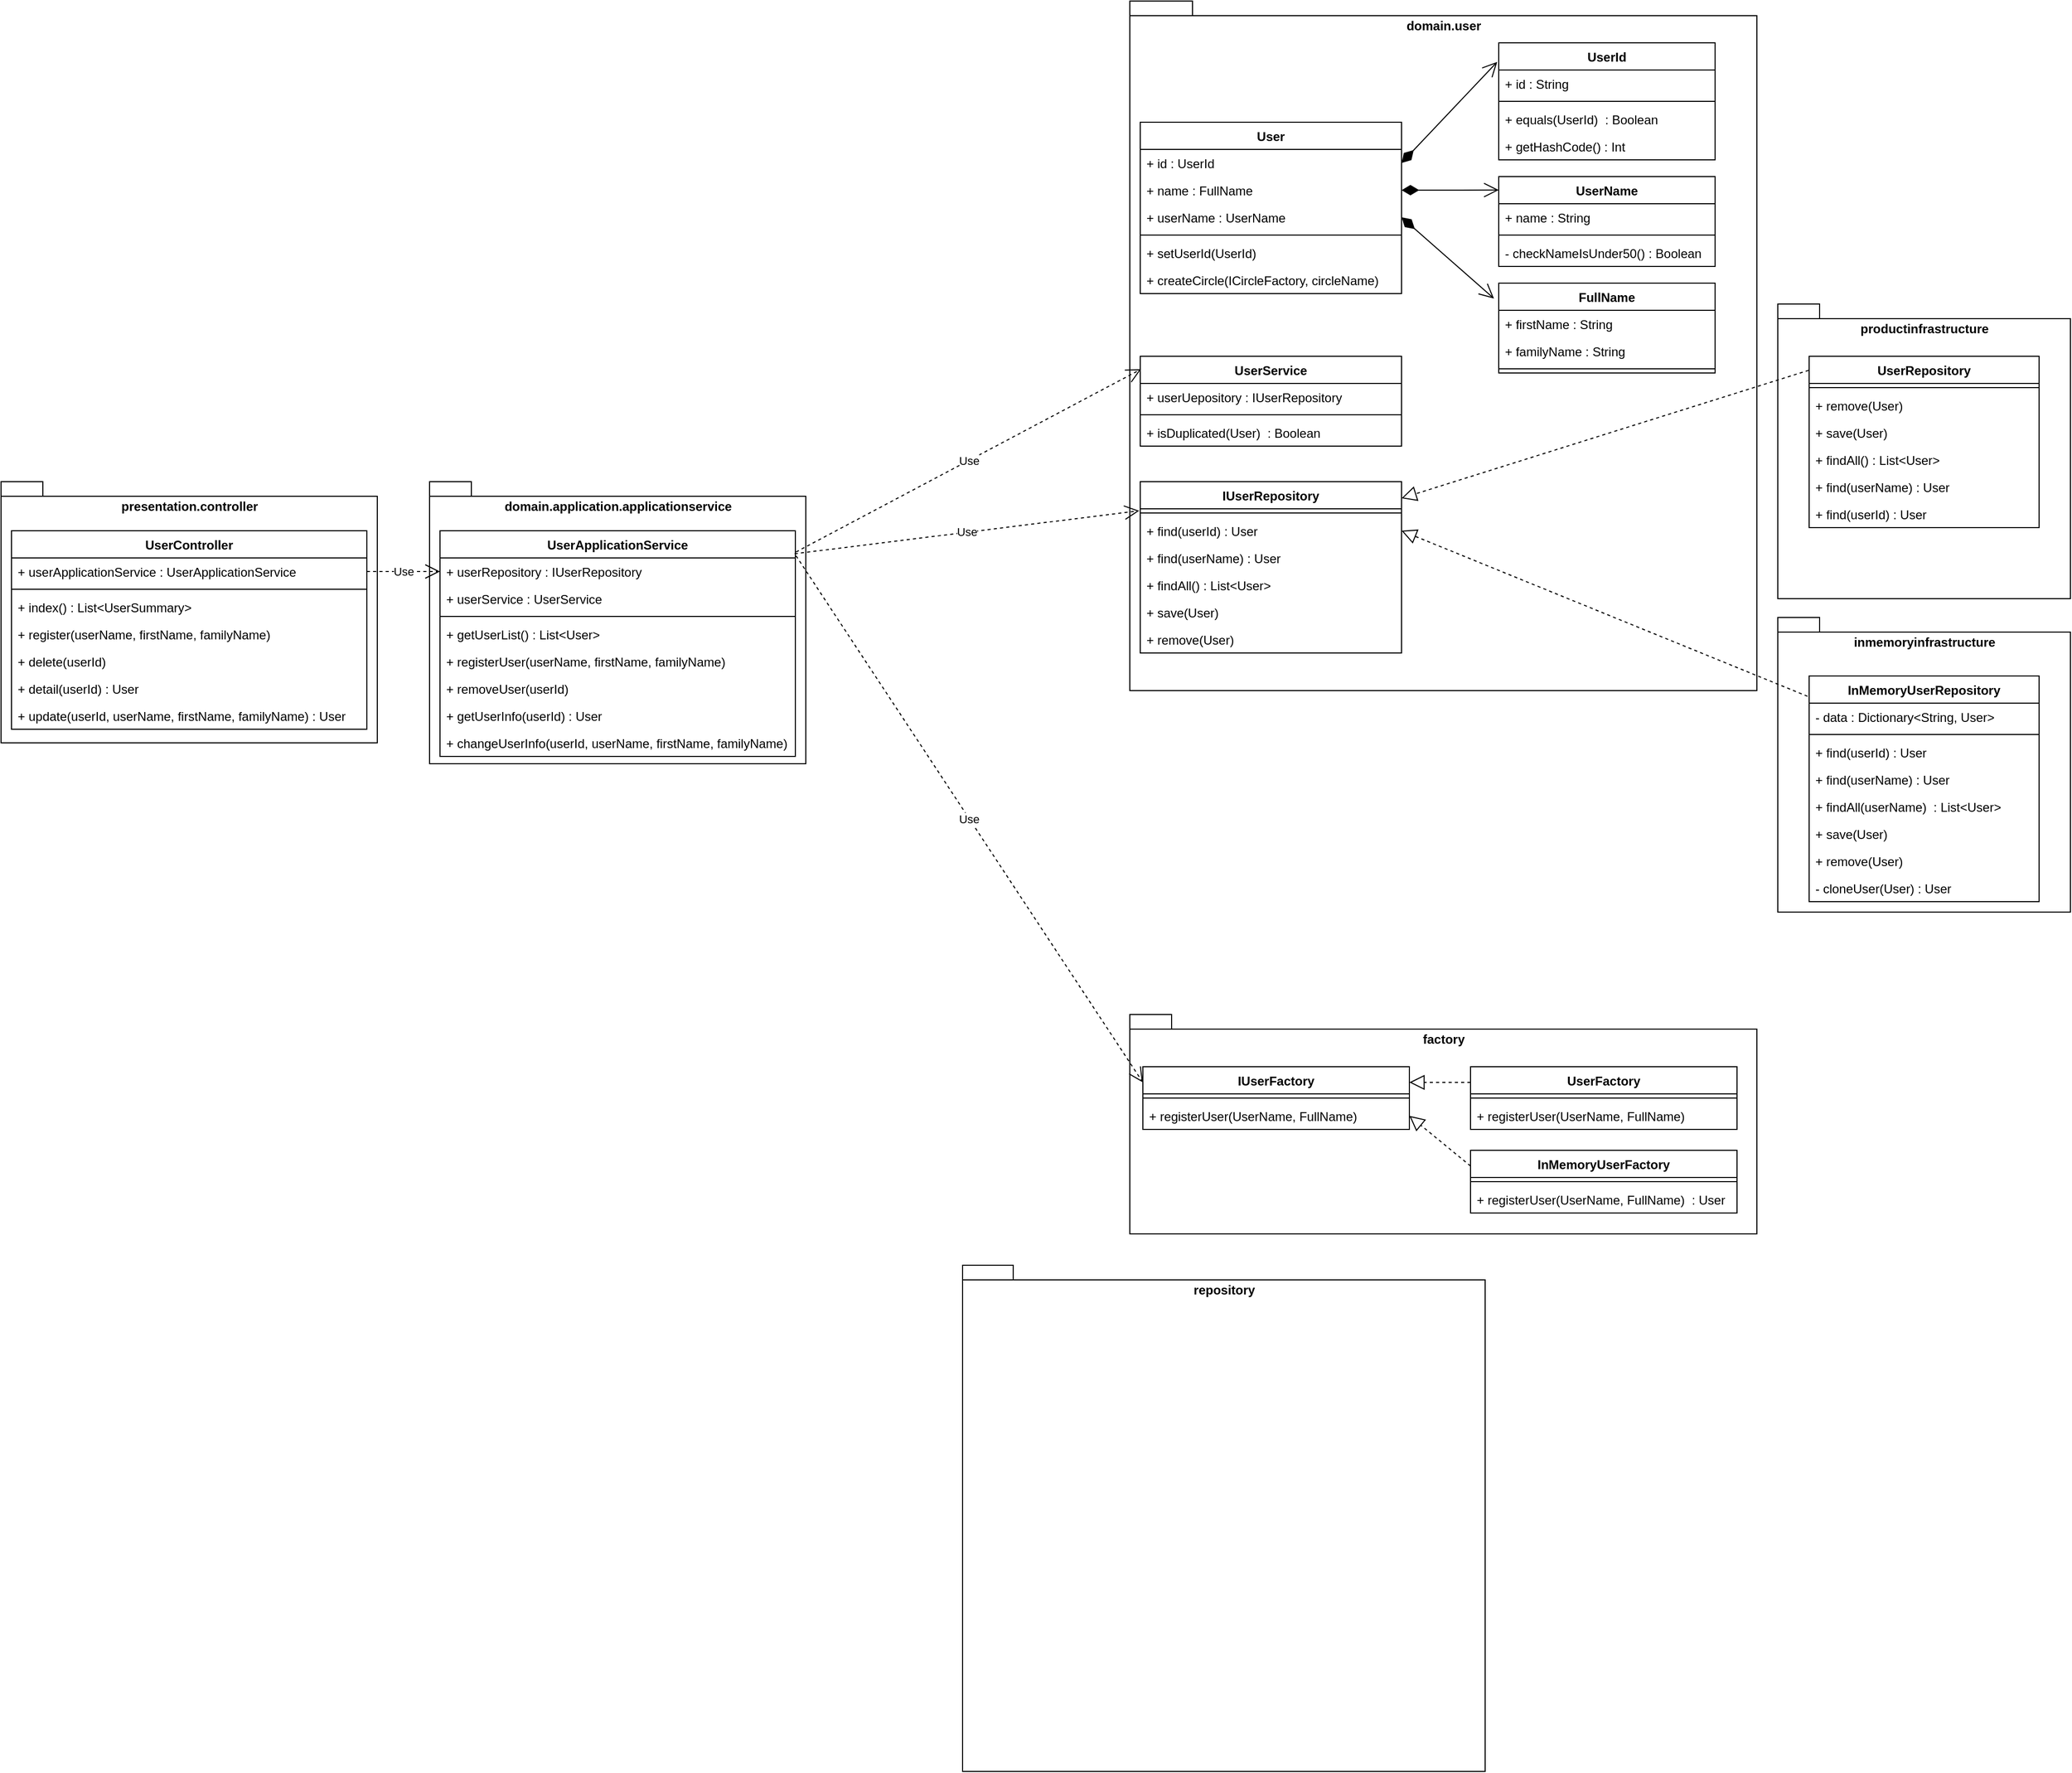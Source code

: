<mxfile version="14.1.8" type="github">
  <diagram id="C5RBs43oDa-KdzZeNtuy" name="Page-1">
    <mxGraphModel dx="2767" dy="760" grid="1" gridSize="10" guides="1" tooltips="1" connect="1" arrows="1" fold="1" page="1" pageScale="1" pageWidth="827" pageHeight="1169" math="0" shadow="0">
      <root>
        <mxCell id="WIyWlLk6GJQsqaUBKTNV-0" />
        <mxCell id="WIyWlLk6GJQsqaUBKTNV-1" parent="WIyWlLk6GJQsqaUBKTNV-0" />
        <mxCell id="LSt1L3LTANjzH6nGVOF3-133" value="productinfrastructure" style="shape=folder;fontStyle=1;spacingTop=10;tabWidth=40;tabHeight=14;tabPosition=left;html=1;horizontal=1;verticalAlign=top;" vertex="1" parent="WIyWlLk6GJQsqaUBKTNV-1">
          <mxGeometry x="580" y="520" width="280" height="282" as="geometry" />
        </mxCell>
        <mxCell id="LSt1L3LTANjzH6nGVOF3-130" value="inmemoryinfrastructure" style="shape=folder;fontStyle=1;spacingTop=10;tabWidth=40;tabHeight=14;tabPosition=left;html=1;horizontal=1;verticalAlign=top;" vertex="1" parent="WIyWlLk6GJQsqaUBKTNV-1">
          <mxGeometry x="580" y="820" width="280" height="282" as="geometry" />
        </mxCell>
        <mxCell id="LSt1L3LTANjzH6nGVOF3-69" value="domain.application.applicationservice" style="shape=folder;fontStyle=1;spacingTop=10;tabWidth=40;tabHeight=14;tabPosition=left;html=1;horizontal=1;verticalAlign=top;" vertex="1" parent="WIyWlLk6GJQsqaUBKTNV-1">
          <mxGeometry x="-710" y="690" width="360" height="270" as="geometry" />
        </mxCell>
        <mxCell id="LSt1L3LTANjzH6nGVOF3-1" value="domain.user" style="shape=folder;fontStyle=1;spacingTop=10;tabWidth=40;tabHeight=14;tabPosition=left;html=1;horizontal=1;verticalAlign=top;" vertex="1" parent="WIyWlLk6GJQsqaUBKTNV-1">
          <mxGeometry x="-40" y="230" width="600" height="660" as="geometry" />
        </mxCell>
        <mxCell id="LSt1L3LTANjzH6nGVOF3-3" value="FullName" style="swimlane;fontStyle=1;align=center;verticalAlign=top;childLayout=stackLayout;horizontal=1;startSize=26;horizontalStack=0;resizeParent=1;resizeParentMax=0;resizeLast=0;collapsible=1;marginBottom=0;" vertex="1" parent="WIyWlLk6GJQsqaUBKTNV-1">
          <mxGeometry x="313" y="500" width="207" height="86" as="geometry" />
        </mxCell>
        <mxCell id="LSt1L3LTANjzH6nGVOF3-4" value="+ firstName : String" style="text;strokeColor=none;fillColor=none;align=left;verticalAlign=top;spacingLeft=4;spacingRight=4;overflow=hidden;rotatable=0;points=[[0,0.5],[1,0.5]];portConstraint=eastwest;" vertex="1" parent="LSt1L3LTANjzH6nGVOF3-3">
          <mxGeometry y="26" width="207" height="26" as="geometry" />
        </mxCell>
        <mxCell id="LSt1L3LTANjzH6nGVOF3-26" value="+ familyName : String" style="text;strokeColor=none;fillColor=none;align=left;verticalAlign=top;spacingLeft=4;spacingRight=4;overflow=hidden;rotatable=0;points=[[0,0.5],[1,0.5]];portConstraint=eastwest;" vertex="1" parent="LSt1L3LTANjzH6nGVOF3-3">
          <mxGeometry y="52" width="207" height="26" as="geometry" />
        </mxCell>
        <mxCell id="LSt1L3LTANjzH6nGVOF3-5" value="" style="line;strokeWidth=1;fillColor=none;align=left;verticalAlign=middle;spacingTop=-1;spacingLeft=3;spacingRight=3;rotatable=0;labelPosition=right;points=[];portConstraint=eastwest;" vertex="1" parent="LSt1L3LTANjzH6nGVOF3-3">
          <mxGeometry y="78" width="207" height="8" as="geometry" />
        </mxCell>
        <mxCell id="LSt1L3LTANjzH6nGVOF3-10" value="User" style="swimlane;fontStyle=1;align=center;verticalAlign=top;childLayout=stackLayout;horizontal=1;startSize=26;horizontalStack=0;resizeParent=1;resizeParentMax=0;resizeLast=0;collapsible=1;marginBottom=0;" vertex="1" parent="WIyWlLk6GJQsqaUBKTNV-1">
          <mxGeometry x="-30" y="346" width="250" height="164" as="geometry" />
        </mxCell>
        <mxCell id="LSt1L3LTANjzH6nGVOF3-11" value="+ id : UserId" style="text;strokeColor=none;fillColor=none;align=left;verticalAlign=top;spacingLeft=4;spacingRight=4;overflow=hidden;rotatable=0;points=[[0,0.5],[1,0.5]];portConstraint=eastwest;" vertex="1" parent="LSt1L3LTANjzH6nGVOF3-10">
          <mxGeometry y="26" width="250" height="26" as="geometry" />
        </mxCell>
        <mxCell id="LSt1L3LTANjzH6nGVOF3-25" value="+ name : FullName" style="text;strokeColor=none;fillColor=none;align=left;verticalAlign=top;spacingLeft=4;spacingRight=4;overflow=hidden;rotatable=0;points=[[0,0.5],[1,0.5]];portConstraint=eastwest;" vertex="1" parent="LSt1L3LTANjzH6nGVOF3-10">
          <mxGeometry y="52" width="250" height="26" as="geometry" />
        </mxCell>
        <mxCell id="LSt1L3LTANjzH6nGVOF3-56" value="+ userName : UserName" style="text;strokeColor=none;fillColor=none;align=left;verticalAlign=top;spacingLeft=4;spacingRight=4;overflow=hidden;rotatable=0;points=[[0,0.5],[1,0.5]];portConstraint=eastwest;" vertex="1" parent="LSt1L3LTANjzH6nGVOF3-10">
          <mxGeometry y="78" width="250" height="26" as="geometry" />
        </mxCell>
        <mxCell id="LSt1L3LTANjzH6nGVOF3-12" value="" style="line;strokeWidth=1;fillColor=none;align=left;verticalAlign=middle;spacingTop=-1;spacingLeft=3;spacingRight=3;rotatable=0;labelPosition=right;points=[];portConstraint=eastwest;" vertex="1" parent="LSt1L3LTANjzH6nGVOF3-10">
          <mxGeometry y="104" width="250" height="8" as="geometry" />
        </mxCell>
        <mxCell id="LSt1L3LTANjzH6nGVOF3-13" value="+ setUserId(UserId)" style="text;strokeColor=none;fillColor=none;align=left;verticalAlign=top;spacingLeft=4;spacingRight=4;overflow=hidden;rotatable=0;points=[[0,0.5],[1,0.5]];portConstraint=eastwest;" vertex="1" parent="LSt1L3LTANjzH6nGVOF3-10">
          <mxGeometry y="112" width="250" height="26" as="geometry" />
        </mxCell>
        <mxCell id="LSt1L3LTANjzH6nGVOF3-109" value="+ createCircle(ICircleFactory, circleName)" style="text;strokeColor=none;fillColor=none;align=left;verticalAlign=top;spacingLeft=4;spacingRight=4;overflow=hidden;rotatable=0;points=[[0,0.5],[1,0.5]];portConstraint=eastwest;" vertex="1" parent="LSt1L3LTANjzH6nGVOF3-10">
          <mxGeometry y="138" width="250" height="26" as="geometry" />
        </mxCell>
        <mxCell id="LSt1L3LTANjzH6nGVOF3-14" value="UserId" style="swimlane;fontStyle=1;align=center;verticalAlign=top;childLayout=stackLayout;horizontal=1;startSize=26;horizontalStack=0;resizeParent=1;resizeParentMax=0;resizeLast=0;collapsible=1;marginBottom=0;" vertex="1" parent="WIyWlLk6GJQsqaUBKTNV-1">
          <mxGeometry x="313" y="270" width="207" height="112" as="geometry" />
        </mxCell>
        <mxCell id="LSt1L3LTANjzH6nGVOF3-15" value="+ id : String" style="text;strokeColor=none;fillColor=none;align=left;verticalAlign=top;spacingLeft=4;spacingRight=4;overflow=hidden;rotatable=0;points=[[0,0.5],[1,0.5]];portConstraint=eastwest;" vertex="1" parent="LSt1L3LTANjzH6nGVOF3-14">
          <mxGeometry y="26" width="207" height="26" as="geometry" />
        </mxCell>
        <mxCell id="LSt1L3LTANjzH6nGVOF3-16" value="" style="line;strokeWidth=1;fillColor=none;align=left;verticalAlign=middle;spacingTop=-1;spacingLeft=3;spacingRight=3;rotatable=0;labelPosition=right;points=[];portConstraint=eastwest;" vertex="1" parent="LSt1L3LTANjzH6nGVOF3-14">
          <mxGeometry y="52" width="207" height="8" as="geometry" />
        </mxCell>
        <mxCell id="LSt1L3LTANjzH6nGVOF3-17" value="+ equals(UserId)  : Boolean" style="text;strokeColor=none;fillColor=none;align=left;verticalAlign=top;spacingLeft=4;spacingRight=4;overflow=hidden;rotatable=0;points=[[0,0.5],[1,0.5]];portConstraint=eastwest;" vertex="1" parent="LSt1L3LTANjzH6nGVOF3-14">
          <mxGeometry y="60" width="207" height="26" as="geometry" />
        </mxCell>
        <mxCell id="LSt1L3LTANjzH6nGVOF3-24" value="+ getHashCode() : Int" style="text;strokeColor=none;fillColor=none;align=left;verticalAlign=top;spacingLeft=4;spacingRight=4;overflow=hidden;rotatable=0;points=[[0,0.5],[1,0.5]];portConstraint=eastwest;" vertex="1" parent="LSt1L3LTANjzH6nGVOF3-14">
          <mxGeometry y="86" width="207" height="26" as="geometry" />
        </mxCell>
        <mxCell id="LSt1L3LTANjzH6nGVOF3-28" value="UserService" style="swimlane;fontStyle=1;align=center;verticalAlign=top;childLayout=stackLayout;horizontal=1;startSize=26;horizontalStack=0;resizeParent=1;resizeParentMax=0;resizeLast=0;collapsible=1;marginBottom=0;" vertex="1" parent="WIyWlLk6GJQsqaUBKTNV-1">
          <mxGeometry x="-30" y="570" width="250" height="86" as="geometry" />
        </mxCell>
        <mxCell id="LSt1L3LTANjzH6nGVOF3-37" value="+ userUepository : IUserRepository" style="text;strokeColor=none;fillColor=none;align=left;verticalAlign=top;spacingLeft=4;spacingRight=4;overflow=hidden;rotatable=0;points=[[0,0.5],[1,0.5]];portConstraint=eastwest;" vertex="1" parent="LSt1L3LTANjzH6nGVOF3-28">
          <mxGeometry y="26" width="250" height="26" as="geometry" />
        </mxCell>
        <mxCell id="LSt1L3LTANjzH6nGVOF3-30" value="" style="line;strokeWidth=1;fillColor=none;align=left;verticalAlign=middle;spacingTop=-1;spacingLeft=3;spacingRight=3;rotatable=0;labelPosition=right;points=[];portConstraint=eastwest;" vertex="1" parent="LSt1L3LTANjzH6nGVOF3-28">
          <mxGeometry y="52" width="250" height="8" as="geometry" />
        </mxCell>
        <mxCell id="LSt1L3LTANjzH6nGVOF3-31" value="+ isDuplicated(User)  : Boolean" style="text;strokeColor=none;fillColor=none;align=left;verticalAlign=top;spacingLeft=4;spacingRight=4;overflow=hidden;rotatable=0;points=[[0,0.5],[1,0.5]];portConstraint=eastwest;" vertex="1" parent="LSt1L3LTANjzH6nGVOF3-28">
          <mxGeometry y="60" width="250" height="26" as="geometry" />
        </mxCell>
        <mxCell id="LSt1L3LTANjzH6nGVOF3-33" value="repository" style="shape=folder;fontStyle=1;spacingTop=10;tabWidth=40;tabHeight=14;tabPosition=left;html=1;horizontal=1;verticalAlign=top;" vertex="1" parent="WIyWlLk6GJQsqaUBKTNV-1">
          <mxGeometry x="-200" y="1440" width="500" height="484.5" as="geometry" />
        </mxCell>
        <mxCell id="LSt1L3LTANjzH6nGVOF3-39" value="IUserRepository" style="swimlane;fontStyle=1;align=center;verticalAlign=top;childLayout=stackLayout;horizontal=1;startSize=26;horizontalStack=0;resizeParent=1;resizeParentMax=0;resizeLast=0;collapsible=1;marginBottom=0;" vertex="1" parent="WIyWlLk6GJQsqaUBKTNV-1">
          <mxGeometry x="-30" y="690" width="250" height="164" as="geometry" />
        </mxCell>
        <mxCell id="LSt1L3LTANjzH6nGVOF3-40" value="" style="line;strokeWidth=1;fillColor=none;align=left;verticalAlign=middle;spacingTop=-1;spacingLeft=3;spacingRight=3;rotatable=0;labelPosition=right;points=[];portConstraint=eastwest;" vertex="1" parent="LSt1L3LTANjzH6nGVOF3-39">
          <mxGeometry y="26" width="250" height="8" as="geometry" />
        </mxCell>
        <mxCell id="LSt1L3LTANjzH6nGVOF3-42" value="+ find(userId) : User" style="text;strokeColor=none;fillColor=none;align=left;verticalAlign=top;spacingLeft=4;spacingRight=4;overflow=hidden;rotatable=0;points=[[0,0.5],[1,0.5]];portConstraint=eastwest;" vertex="1" parent="LSt1L3LTANjzH6nGVOF3-39">
          <mxGeometry y="34" width="250" height="26" as="geometry" />
        </mxCell>
        <mxCell id="LSt1L3LTANjzH6nGVOF3-138" value="+ find(userName) : User" style="text;strokeColor=none;fillColor=none;align=left;verticalAlign=top;spacingLeft=4;spacingRight=4;overflow=hidden;rotatable=0;points=[[0,0.5],[1,0.5]];portConstraint=eastwest;" vertex="1" parent="LSt1L3LTANjzH6nGVOF3-39">
          <mxGeometry y="60" width="250" height="26" as="geometry" />
        </mxCell>
        <mxCell id="LSt1L3LTANjzH6nGVOF3-139" value="+ findAll() : List&lt;User&gt;" style="text;strokeColor=none;fillColor=none;align=left;verticalAlign=top;spacingLeft=4;spacingRight=4;overflow=hidden;rotatable=0;points=[[0,0.5],[1,0.5]];portConstraint=eastwest;" vertex="1" parent="LSt1L3LTANjzH6nGVOF3-39">
          <mxGeometry y="86" width="250" height="26" as="geometry" />
        </mxCell>
        <mxCell id="LSt1L3LTANjzH6nGVOF3-41" value="+ save(User) " style="text;strokeColor=none;fillColor=none;align=left;verticalAlign=top;spacingLeft=4;spacingRight=4;overflow=hidden;rotatable=0;points=[[0,0.5],[1,0.5]];portConstraint=eastwest;" vertex="1" parent="LSt1L3LTANjzH6nGVOF3-39">
          <mxGeometry y="112" width="250" height="26" as="geometry" />
        </mxCell>
        <mxCell id="LSt1L3LTANjzH6nGVOF3-140" value="+ remove(User) " style="text;strokeColor=none;fillColor=none;align=left;verticalAlign=top;spacingLeft=4;spacingRight=4;overflow=hidden;rotatable=0;points=[[0,0.5],[1,0.5]];portConstraint=eastwest;" vertex="1" parent="LSt1L3LTANjzH6nGVOF3-39">
          <mxGeometry y="138" width="250" height="26" as="geometry" />
        </mxCell>
        <mxCell id="LSt1L3LTANjzH6nGVOF3-34" value="UserRepository" style="swimlane;fontStyle=1;align=center;verticalAlign=top;childLayout=stackLayout;horizontal=1;startSize=26;horizontalStack=0;resizeParent=1;resizeParentMax=0;resizeLast=0;collapsible=1;marginBottom=0;" vertex="1" parent="WIyWlLk6GJQsqaUBKTNV-1">
          <mxGeometry x="610" y="570" width="220" height="164" as="geometry" />
        </mxCell>
        <mxCell id="LSt1L3LTANjzH6nGVOF3-35" value="" style="line;strokeWidth=1;fillColor=none;align=left;verticalAlign=middle;spacingTop=-1;spacingLeft=3;spacingRight=3;rotatable=0;labelPosition=right;points=[];portConstraint=eastwest;" vertex="1" parent="LSt1L3LTANjzH6nGVOF3-34">
          <mxGeometry y="26" width="220" height="8" as="geometry" />
        </mxCell>
        <mxCell id="LSt1L3LTANjzH6nGVOF3-145" value="+ remove(User) " style="text;strokeColor=none;fillColor=none;align=left;verticalAlign=top;spacingLeft=4;spacingRight=4;overflow=hidden;rotatable=0;points=[[0,0.5],[1,0.5]];portConstraint=eastwest;" vertex="1" parent="LSt1L3LTANjzH6nGVOF3-34">
          <mxGeometry y="34" width="220" height="26" as="geometry" />
        </mxCell>
        <mxCell id="LSt1L3LTANjzH6nGVOF3-144" value="+ save(User) " style="text;strokeColor=none;fillColor=none;align=left;verticalAlign=top;spacingLeft=4;spacingRight=4;overflow=hidden;rotatable=0;points=[[0,0.5],[1,0.5]];portConstraint=eastwest;" vertex="1" parent="LSt1L3LTANjzH6nGVOF3-34">
          <mxGeometry y="60" width="220" height="26" as="geometry" />
        </mxCell>
        <mxCell id="LSt1L3LTANjzH6nGVOF3-143" value="+ findAll() : List&lt;User&gt;" style="text;strokeColor=none;fillColor=none;align=left;verticalAlign=top;spacingLeft=4;spacingRight=4;overflow=hidden;rotatable=0;points=[[0,0.5],[1,0.5]];portConstraint=eastwest;" vertex="1" parent="LSt1L3LTANjzH6nGVOF3-34">
          <mxGeometry y="86" width="220" height="26" as="geometry" />
        </mxCell>
        <mxCell id="LSt1L3LTANjzH6nGVOF3-142" value="+ find(userName) : User" style="text;strokeColor=none;fillColor=none;align=left;verticalAlign=top;spacingLeft=4;spacingRight=4;overflow=hidden;rotatable=0;points=[[0,0.5],[1,0.5]];portConstraint=eastwest;" vertex="1" parent="LSt1L3LTANjzH6nGVOF3-34">
          <mxGeometry y="112" width="220" height="26" as="geometry" />
        </mxCell>
        <mxCell id="LSt1L3LTANjzH6nGVOF3-141" value="+ find(userId) : User" style="text;strokeColor=none;fillColor=none;align=left;verticalAlign=top;spacingLeft=4;spacingRight=4;overflow=hidden;rotatable=0;points=[[0,0.5],[1,0.5]];portConstraint=eastwest;" vertex="1" parent="LSt1L3LTANjzH6nGVOF3-34">
          <mxGeometry y="138" width="220" height="26" as="geometry" />
        </mxCell>
        <mxCell id="LSt1L3LTANjzH6nGVOF3-45" value="" style="endArrow=block;dashed=1;endFill=0;endSize=12;html=1;exitX=-0.002;exitY=0.082;exitDx=0;exitDy=0;exitPerimeter=0;entryX=1;entryY=0.097;entryDx=0;entryDy=0;entryPerimeter=0;" edge="1" parent="WIyWlLk6GJQsqaUBKTNV-1" source="LSt1L3LTANjzH6nGVOF3-34" target="LSt1L3LTANjzH6nGVOF3-39">
          <mxGeometry width="160" relative="1" as="geometry">
            <mxPoint x="-200" y="805.5" as="sourcePoint" />
            <mxPoint x="166" y="753.5" as="targetPoint" />
          </mxGeometry>
        </mxCell>
        <mxCell id="LSt1L3LTANjzH6nGVOF3-46" value="presentation.controller" style="shape=folder;fontStyle=1;spacingTop=10;tabWidth=40;tabHeight=14;tabPosition=left;html=1;horizontal=1;verticalAlign=top;" vertex="1" parent="WIyWlLk6GJQsqaUBKTNV-1">
          <mxGeometry x="-1120" y="690" width="360" height="250" as="geometry" />
        </mxCell>
        <mxCell id="LSt1L3LTANjzH6nGVOF3-47" value="UserController" style="swimlane;fontStyle=1;align=center;verticalAlign=top;childLayout=stackLayout;horizontal=1;startSize=26;horizontalStack=0;resizeParent=1;resizeParentMax=0;resizeLast=0;collapsible=1;marginBottom=0;" vertex="1" parent="WIyWlLk6GJQsqaUBKTNV-1">
          <mxGeometry x="-1110" y="737" width="340" height="190" as="geometry" />
        </mxCell>
        <mxCell id="LSt1L3LTANjzH6nGVOF3-50" value="+ userApplicationService : UserApplicationService" style="text;strokeColor=none;fillColor=none;align=left;verticalAlign=top;spacingLeft=4;spacingRight=4;overflow=hidden;rotatable=0;points=[[0,0.5],[1,0.5]];portConstraint=eastwest;" vertex="1" parent="LSt1L3LTANjzH6nGVOF3-47">
          <mxGeometry y="26" width="340" height="26" as="geometry" />
        </mxCell>
        <mxCell id="LSt1L3LTANjzH6nGVOF3-49" value="" style="line;strokeWidth=1;fillColor=none;align=left;verticalAlign=middle;spacingTop=-1;spacingLeft=3;spacingRight=3;rotatable=0;labelPosition=right;points=[];portConstraint=eastwest;" vertex="1" parent="LSt1L3LTANjzH6nGVOF3-47">
          <mxGeometry y="52" width="340" height="8" as="geometry" />
        </mxCell>
        <mxCell id="LSt1L3LTANjzH6nGVOF3-57" value="+ index() : List&lt;UserSummary&gt;" style="text;strokeColor=none;fillColor=none;align=left;verticalAlign=top;spacingLeft=4;spacingRight=4;overflow=hidden;rotatable=0;points=[[0,0.5],[1,0.5]];portConstraint=eastwest;" vertex="1" parent="LSt1L3LTANjzH6nGVOF3-47">
          <mxGeometry y="60" width="340" height="26" as="geometry" />
        </mxCell>
        <mxCell id="LSt1L3LTANjzH6nGVOF3-117" value="+ register(userName, firstName, familyName)" style="text;strokeColor=none;fillColor=none;align=left;verticalAlign=top;spacingLeft=4;spacingRight=4;overflow=hidden;rotatable=0;points=[[0,0.5],[1,0.5]];portConstraint=eastwest;" vertex="1" parent="LSt1L3LTANjzH6nGVOF3-47">
          <mxGeometry y="86" width="340" height="26" as="geometry" />
        </mxCell>
        <mxCell id="LSt1L3LTANjzH6nGVOF3-118" value="+ delete(userId)" style="text;strokeColor=none;fillColor=none;align=left;verticalAlign=top;spacingLeft=4;spacingRight=4;overflow=hidden;rotatable=0;points=[[0,0.5],[1,0.5]];portConstraint=eastwest;" vertex="1" parent="LSt1L3LTANjzH6nGVOF3-47">
          <mxGeometry y="112" width="340" height="26" as="geometry" />
        </mxCell>
        <mxCell id="LSt1L3LTANjzH6nGVOF3-119" value="+ detail(userId) : User" style="text;strokeColor=none;fillColor=none;align=left;verticalAlign=top;spacingLeft=4;spacingRight=4;overflow=hidden;rotatable=0;points=[[0,0.5],[1,0.5]];portConstraint=eastwest;" vertex="1" parent="LSt1L3LTANjzH6nGVOF3-47">
          <mxGeometry y="138" width="340" height="26" as="geometry" />
        </mxCell>
        <mxCell id="LSt1L3LTANjzH6nGVOF3-121" value="+ update(userId, userName, firstName, familyName) : User" style="text;strokeColor=none;fillColor=none;align=left;verticalAlign=top;spacingLeft=4;spacingRight=4;overflow=hidden;rotatable=0;points=[[0,0.5],[1,0.5]];portConstraint=eastwest;" vertex="1" parent="LSt1L3LTANjzH6nGVOF3-47">
          <mxGeometry y="164" width="340" height="26" as="geometry" />
        </mxCell>
        <mxCell id="LSt1L3LTANjzH6nGVOF3-51" value="UserName" style="swimlane;fontStyle=1;align=center;verticalAlign=top;childLayout=stackLayout;horizontal=1;startSize=26;horizontalStack=0;resizeParent=1;resizeParentMax=0;resizeLast=0;collapsible=1;marginBottom=0;" vertex="1" parent="WIyWlLk6GJQsqaUBKTNV-1">
          <mxGeometry x="313" y="398" width="207" height="86" as="geometry" />
        </mxCell>
        <mxCell id="LSt1L3LTANjzH6nGVOF3-52" value="+ name : String" style="text;strokeColor=none;fillColor=none;align=left;verticalAlign=top;spacingLeft=4;spacingRight=4;overflow=hidden;rotatable=0;points=[[0,0.5],[1,0.5]];portConstraint=eastwest;" vertex="1" parent="LSt1L3LTANjzH6nGVOF3-51">
          <mxGeometry y="26" width="207" height="26" as="geometry" />
        </mxCell>
        <mxCell id="LSt1L3LTANjzH6nGVOF3-53" value="" style="line;strokeWidth=1;fillColor=none;align=left;verticalAlign=middle;spacingTop=-1;spacingLeft=3;spacingRight=3;rotatable=0;labelPosition=right;points=[];portConstraint=eastwest;" vertex="1" parent="LSt1L3LTANjzH6nGVOF3-51">
          <mxGeometry y="52" width="207" height="8" as="geometry" />
        </mxCell>
        <mxCell id="LSt1L3LTANjzH6nGVOF3-6" value="- checkNameIsUnder50() : Boolean " style="text;strokeColor=none;fillColor=none;align=left;verticalAlign=top;spacingLeft=4;spacingRight=4;overflow=hidden;rotatable=0;points=[[0,0.5],[1,0.5]];portConstraint=eastwest;" vertex="1" parent="LSt1L3LTANjzH6nGVOF3-51">
          <mxGeometry y="60" width="207" height="26" as="geometry" />
        </mxCell>
        <mxCell id="LSt1L3LTANjzH6nGVOF3-58" value="InMemoryUserRepository" style="swimlane;fontStyle=1;align=center;verticalAlign=top;childLayout=stackLayout;horizontal=1;startSize=26;horizontalStack=0;resizeParent=1;resizeParentMax=0;resizeLast=0;collapsible=1;marginBottom=0;" vertex="1" parent="WIyWlLk6GJQsqaUBKTNV-1">
          <mxGeometry x="610" y="876" width="220" height="216" as="geometry" />
        </mxCell>
        <mxCell id="LSt1L3LTANjzH6nGVOF3-60" value="- data : Dictionary&lt;String, User&gt;" style="text;strokeColor=none;fillColor=none;align=left;verticalAlign=top;spacingLeft=4;spacingRight=4;overflow=hidden;rotatable=0;points=[[0,0.5],[1,0.5]];portConstraint=eastwest;" vertex="1" parent="LSt1L3LTANjzH6nGVOF3-58">
          <mxGeometry y="26" width="220" height="26" as="geometry" />
        </mxCell>
        <mxCell id="LSt1L3LTANjzH6nGVOF3-59" value="" style="line;strokeWidth=1;fillColor=none;align=left;verticalAlign=middle;spacingTop=-1;spacingLeft=3;spacingRight=3;rotatable=0;labelPosition=right;points=[];portConstraint=eastwest;" vertex="1" parent="LSt1L3LTANjzH6nGVOF3-58">
          <mxGeometry y="52" width="220" height="8" as="geometry" />
        </mxCell>
        <mxCell id="LSt1L3LTANjzH6nGVOF3-61" value="+ find(userId) : User" style="text;strokeColor=none;fillColor=none;align=left;verticalAlign=top;spacingLeft=4;spacingRight=4;overflow=hidden;rotatable=0;points=[[0,0.5],[1,0.5]];portConstraint=eastwest;" vertex="1" parent="LSt1L3LTANjzH6nGVOF3-58">
          <mxGeometry y="60" width="220" height="26" as="geometry" />
        </mxCell>
        <mxCell id="LSt1L3LTANjzH6nGVOF3-131" value="+ find(userName) : User" style="text;strokeColor=none;fillColor=none;align=left;verticalAlign=top;spacingLeft=4;spacingRight=4;overflow=hidden;rotatable=0;points=[[0,0.5],[1,0.5]];portConstraint=eastwest;" vertex="1" parent="LSt1L3LTANjzH6nGVOF3-58">
          <mxGeometry y="86" width="220" height="26" as="geometry" />
        </mxCell>
        <mxCell id="LSt1L3LTANjzH6nGVOF3-63" value="+ findAll(userName)  : List&lt;User&gt;" style="text;strokeColor=none;fillColor=none;align=left;verticalAlign=top;spacingLeft=4;spacingRight=4;overflow=hidden;rotatable=0;points=[[0,0.5],[1,0.5]];portConstraint=eastwest;" vertex="1" parent="LSt1L3LTANjzH6nGVOF3-58">
          <mxGeometry y="112" width="220" height="26" as="geometry" />
        </mxCell>
        <mxCell id="LSt1L3LTANjzH6nGVOF3-62" value="+ save(User) " style="text;strokeColor=none;fillColor=none;align=left;verticalAlign=top;spacingLeft=4;spacingRight=4;overflow=hidden;rotatable=0;points=[[0,0.5],[1,0.5]];portConstraint=eastwest;" vertex="1" parent="LSt1L3LTANjzH6nGVOF3-58">
          <mxGeometry y="138" width="220" height="26" as="geometry" />
        </mxCell>
        <mxCell id="LSt1L3LTANjzH6nGVOF3-132" value="+ remove(User) " style="text;strokeColor=none;fillColor=none;align=left;verticalAlign=top;spacingLeft=4;spacingRight=4;overflow=hidden;rotatable=0;points=[[0,0.5],[1,0.5]];portConstraint=eastwest;" vertex="1" parent="LSt1L3LTANjzH6nGVOF3-58">
          <mxGeometry y="164" width="220" height="26" as="geometry" />
        </mxCell>
        <mxCell id="LSt1L3LTANjzH6nGVOF3-64" value="- cloneUser(User) : User" style="text;strokeColor=none;fillColor=none;align=left;verticalAlign=top;spacingLeft=4;spacingRight=4;overflow=hidden;rotatable=0;points=[[0,0.5],[1,0.5]];portConstraint=eastwest;" vertex="1" parent="LSt1L3LTANjzH6nGVOF3-58">
          <mxGeometry y="190" width="220" height="26" as="geometry" />
        </mxCell>
        <mxCell id="LSt1L3LTANjzH6nGVOF3-68" value="" style="endArrow=block;dashed=1;endFill=0;endSize=12;html=1;exitX=-0.007;exitY=0.09;exitDx=0;exitDy=0;entryX=1;entryY=0.5;entryDx=0;entryDy=0;exitPerimeter=0;" edge="1" parent="WIyWlLk6GJQsqaUBKTNV-1" source="LSt1L3LTANjzH6nGVOF3-58" target="LSt1L3LTANjzH6nGVOF3-42">
          <mxGeometry width="160" relative="1" as="geometry">
            <mxPoint x="110" y="915.5" as="sourcePoint" />
            <mxPoint x="220" y="832.5" as="targetPoint" />
          </mxGeometry>
        </mxCell>
        <mxCell id="LSt1L3LTANjzH6nGVOF3-70" value="UserApplicationService" style="swimlane;fontStyle=1;align=center;verticalAlign=top;childLayout=stackLayout;horizontal=1;startSize=26;horizontalStack=0;resizeParent=1;resizeParentMax=0;resizeLast=0;collapsible=1;marginBottom=0;" vertex="1" parent="WIyWlLk6GJQsqaUBKTNV-1">
          <mxGeometry x="-700" y="737" width="340" height="216" as="geometry" />
        </mxCell>
        <mxCell id="LSt1L3LTANjzH6nGVOF3-72" value="+ userRepository : IUserRepository" style="text;strokeColor=none;fillColor=none;align=left;verticalAlign=top;spacingLeft=4;spacingRight=4;overflow=hidden;rotatable=0;points=[[0,0.5],[1,0.5]];portConstraint=eastwest;" vertex="1" parent="LSt1L3LTANjzH6nGVOF3-70">
          <mxGeometry y="26" width="340" height="26" as="geometry" />
        </mxCell>
        <mxCell id="LSt1L3LTANjzH6nGVOF3-71" value="+ userService : UserService" style="text;strokeColor=none;fillColor=none;align=left;verticalAlign=top;spacingLeft=4;spacingRight=4;overflow=hidden;rotatable=0;points=[[0,0.5],[1,0.5]];portConstraint=eastwest;" vertex="1" parent="LSt1L3LTANjzH6nGVOF3-70">
          <mxGeometry y="52" width="340" height="26" as="geometry" />
        </mxCell>
        <mxCell id="LSt1L3LTANjzH6nGVOF3-73" value="" style="line;strokeWidth=1;fillColor=none;align=left;verticalAlign=middle;spacingTop=-1;spacingLeft=3;spacingRight=3;rotatable=0;labelPosition=right;points=[];portConstraint=eastwest;" vertex="1" parent="LSt1L3LTANjzH6nGVOF3-70">
          <mxGeometry y="78" width="340" height="8" as="geometry" />
        </mxCell>
        <mxCell id="LSt1L3LTANjzH6nGVOF3-125" value="+ getUserList() : List&lt;User&gt;" style="text;strokeColor=none;fillColor=none;align=left;verticalAlign=top;spacingLeft=4;spacingRight=4;overflow=hidden;rotatable=0;points=[[0,0.5],[1,0.5]];portConstraint=eastwest;" vertex="1" parent="LSt1L3LTANjzH6nGVOF3-70">
          <mxGeometry y="86" width="340" height="26" as="geometry" />
        </mxCell>
        <mxCell id="LSt1L3LTANjzH6nGVOF3-74" value="+ registerUser(userName, firstName, familyName)" style="text;strokeColor=none;fillColor=none;align=left;verticalAlign=top;spacingLeft=4;spacingRight=4;overflow=hidden;rotatable=0;points=[[0,0.5],[1,0.5]];portConstraint=eastwest;" vertex="1" parent="LSt1L3LTANjzH6nGVOF3-70">
          <mxGeometry y="112" width="340" height="26" as="geometry" />
        </mxCell>
        <mxCell id="LSt1L3LTANjzH6nGVOF3-123" value="+ removeUser(userId)" style="text;strokeColor=none;fillColor=none;align=left;verticalAlign=top;spacingLeft=4;spacingRight=4;overflow=hidden;rotatable=0;points=[[0,0.5],[1,0.5]];portConstraint=eastwest;" vertex="1" parent="LSt1L3LTANjzH6nGVOF3-70">
          <mxGeometry y="138" width="340" height="26" as="geometry" />
        </mxCell>
        <mxCell id="LSt1L3LTANjzH6nGVOF3-124" value="+ getUserInfo(userId) : User" style="text;strokeColor=none;fillColor=none;align=left;verticalAlign=top;spacingLeft=4;spacingRight=4;overflow=hidden;rotatable=0;points=[[0,0.5],[1,0.5]];portConstraint=eastwest;" vertex="1" parent="LSt1L3LTANjzH6nGVOF3-70">
          <mxGeometry y="164" width="340" height="26" as="geometry" />
        </mxCell>
        <mxCell id="LSt1L3LTANjzH6nGVOF3-122" value="+ changeUserInfo(userId, userName, firstName, familyName)" style="text;strokeColor=none;fillColor=none;align=left;verticalAlign=top;spacingLeft=4;spacingRight=4;overflow=hidden;rotatable=0;points=[[0,0.5],[1,0.5]];portConstraint=eastwest;" vertex="1" parent="LSt1L3LTANjzH6nGVOF3-70">
          <mxGeometry y="190" width="340" height="26" as="geometry" />
        </mxCell>
        <mxCell id="LSt1L3LTANjzH6nGVOF3-75" value="Use" style="endArrow=open;endSize=12;dashed=1;html=1;exitX=1;exitY=0.5;exitDx=0;exitDy=0;entryX=0;entryY=0.5;entryDx=0;entryDy=0;" edge="1" parent="WIyWlLk6GJQsqaUBKTNV-1" source="LSt1L3LTANjzH6nGVOF3-50" target="LSt1L3LTANjzH6nGVOF3-72">
          <mxGeometry width="160" relative="1" as="geometry">
            <mxPoint x="-620" y="980" as="sourcePoint" />
            <mxPoint x="-430" y="776" as="targetPoint" />
          </mxGeometry>
        </mxCell>
        <mxCell id="LSt1L3LTANjzH6nGVOF3-76" value="factory" style="shape=folder;fontStyle=1;spacingTop=10;tabWidth=40;tabHeight=14;tabPosition=left;html=1;horizontal=1;verticalAlign=top;" vertex="1" parent="WIyWlLk6GJQsqaUBKTNV-1">
          <mxGeometry x="-40" y="1200" width="600" height="210" as="geometry" />
        </mxCell>
        <mxCell id="LSt1L3LTANjzH6nGVOF3-77" value="IUserFactory" style="swimlane;fontStyle=1;align=center;verticalAlign=top;childLayout=stackLayout;horizontal=1;startSize=26;horizontalStack=0;resizeParent=1;resizeParentMax=0;resizeLast=0;collapsible=1;marginBottom=0;" vertex="1" parent="WIyWlLk6GJQsqaUBKTNV-1">
          <mxGeometry x="-27.5" y="1250" width="255" height="60" as="geometry" />
        </mxCell>
        <mxCell id="LSt1L3LTANjzH6nGVOF3-78" value="" style="line;strokeWidth=1;fillColor=none;align=left;verticalAlign=middle;spacingTop=-1;spacingLeft=3;spacingRight=3;rotatable=0;labelPosition=right;points=[];portConstraint=eastwest;" vertex="1" parent="LSt1L3LTANjzH6nGVOF3-77">
          <mxGeometry y="26" width="255" height="8" as="geometry" />
        </mxCell>
        <mxCell id="LSt1L3LTANjzH6nGVOF3-79" value="+ registerUser(UserName, FullName) " style="text;strokeColor=none;fillColor=none;align=left;verticalAlign=top;spacingLeft=4;spacingRight=4;overflow=hidden;rotatable=0;points=[[0,0.5],[1,0.5]];portConstraint=eastwest;" vertex="1" parent="LSt1L3LTANjzH6nGVOF3-77">
          <mxGeometry y="34" width="255" height="26" as="geometry" />
        </mxCell>
        <mxCell id="LSt1L3LTANjzH6nGVOF3-81" value="UserFactory" style="swimlane;fontStyle=1;align=center;verticalAlign=top;childLayout=stackLayout;horizontal=1;startSize=26;horizontalStack=0;resizeParent=1;resizeParentMax=0;resizeLast=0;collapsible=1;marginBottom=0;" vertex="1" parent="WIyWlLk6GJQsqaUBKTNV-1">
          <mxGeometry x="286" y="1250" width="255" height="60" as="geometry" />
        </mxCell>
        <mxCell id="LSt1L3LTANjzH6nGVOF3-82" value="" style="line;strokeWidth=1;fillColor=none;align=left;verticalAlign=middle;spacingTop=-1;spacingLeft=3;spacingRight=3;rotatable=0;labelPosition=right;points=[];portConstraint=eastwest;" vertex="1" parent="LSt1L3LTANjzH6nGVOF3-81">
          <mxGeometry y="26" width="255" height="8" as="geometry" />
        </mxCell>
        <mxCell id="LSt1L3LTANjzH6nGVOF3-83" value="+ registerUser(UserName, FullName) &#xa;" style="text;strokeColor=none;fillColor=none;align=left;verticalAlign=top;spacingLeft=4;spacingRight=4;overflow=hidden;rotatable=0;points=[[0,0.5],[1,0.5]];portConstraint=eastwest;" vertex="1" parent="LSt1L3LTANjzH6nGVOF3-81">
          <mxGeometry y="34" width="255" height="26" as="geometry" />
        </mxCell>
        <mxCell id="LSt1L3LTANjzH6nGVOF3-84" value="" style="endArrow=block;dashed=1;endFill=0;endSize=12;html=1;exitX=0;exitY=0.25;exitDx=0;exitDy=0;entryX=1;entryY=0.25;entryDx=0;entryDy=0;" edge="1" parent="WIyWlLk6GJQsqaUBKTNV-1" source="LSt1L3LTANjzH6nGVOF3-81" target="LSt1L3LTANjzH6nGVOF3-77">
          <mxGeometry width="160" relative="1" as="geometry">
            <mxPoint x="460" y="1010" as="sourcePoint" />
            <mxPoint x="557.816" y="936" as="targetPoint" />
          </mxGeometry>
        </mxCell>
        <mxCell id="LSt1L3LTANjzH6nGVOF3-85" style="edgeStyle=elbowEdgeStyle;rounded=0;orthogonalLoop=1;jettySize=auto;elbow=vertical;html=1;exitX=0.75;exitY=0;exitDx=0;exitDy=0;" edge="1" parent="WIyWlLk6GJQsqaUBKTNV-1" source="LSt1L3LTANjzH6nGVOF3-81" target="LSt1L3LTANjzH6nGVOF3-81">
          <mxGeometry relative="1" as="geometry" />
        </mxCell>
        <mxCell id="LSt1L3LTANjzH6nGVOF3-87" value="Use" style="endArrow=open;endSize=12;dashed=1;html=1;exitX=1.002;exitY=0.111;exitDx=0;exitDy=0;entryX=0;entryY=0.25;entryDx=0;entryDy=0;exitPerimeter=0;" edge="1" parent="WIyWlLk6GJQsqaUBKTNV-1" source="LSt1L3LTANjzH6nGVOF3-70" target="LSt1L3LTANjzH6nGVOF3-77">
          <mxGeometry width="160" relative="1" as="geometry">
            <mxPoint x="-510" y="786" as="sourcePoint" />
            <mxPoint x="-420" y="787.174" as="targetPoint" />
          </mxGeometry>
        </mxCell>
        <mxCell id="LSt1L3LTANjzH6nGVOF3-88" value="Use" style="endArrow=open;endSize=12;dashed=1;html=1;exitX=0.998;exitY=0.102;exitDx=0;exitDy=0;entryX=-0.004;entryY=0.17;entryDx=0;entryDy=0;exitPerimeter=0;entryPerimeter=0;" edge="1" parent="WIyWlLk6GJQsqaUBKTNV-1" source="LSt1L3LTANjzH6nGVOF3-70" target="LSt1L3LTANjzH6nGVOF3-39">
          <mxGeometry width="160" relative="1" as="geometry">
            <mxPoint x="-139.44" y="765.318" as="sourcePoint" />
            <mxPoint x="-17.5" y="1125" as="targetPoint" />
          </mxGeometry>
        </mxCell>
        <mxCell id="LSt1L3LTANjzH6nGVOF3-89" value="Use" style="endArrow=open;endSize=12;dashed=1;html=1;exitX=1.002;exitY=0.094;exitDx=0;exitDy=0;entryX=0.003;entryY=0.144;entryDx=0;entryDy=0;exitPerimeter=0;entryPerimeter=0;" edge="1" parent="WIyWlLk6GJQsqaUBKTNV-1" source="LSt1L3LTANjzH6nGVOF3-70" target="LSt1L3LTANjzH6nGVOF3-28">
          <mxGeometry width="160" relative="1" as="geometry">
            <mxPoint x="-140.56" y="764.076" as="sourcePoint" />
            <mxPoint x="-18.26" y="764.12" as="targetPoint" />
          </mxGeometry>
        </mxCell>
        <mxCell id="LSt1L3LTANjzH6nGVOF3-90" value="InMemoryUserFactory" style="swimlane;fontStyle=1;align=center;verticalAlign=top;childLayout=stackLayout;horizontal=1;startSize=26;horizontalStack=0;resizeParent=1;resizeParentMax=0;resizeLast=0;collapsible=1;marginBottom=0;" vertex="1" parent="WIyWlLk6GJQsqaUBKTNV-1">
          <mxGeometry x="286" y="1330" width="255" height="60" as="geometry" />
        </mxCell>
        <mxCell id="LSt1L3LTANjzH6nGVOF3-91" value="" style="line;strokeWidth=1;fillColor=none;align=left;verticalAlign=middle;spacingTop=-1;spacingLeft=3;spacingRight=3;rotatable=0;labelPosition=right;points=[];portConstraint=eastwest;" vertex="1" parent="LSt1L3LTANjzH6nGVOF3-90">
          <mxGeometry y="26" width="255" height="8" as="geometry" />
        </mxCell>
        <mxCell id="LSt1L3LTANjzH6nGVOF3-92" value="+ registerUser(UserName, FullName)  : User" style="text;strokeColor=none;fillColor=none;align=left;verticalAlign=top;spacingLeft=4;spacingRight=4;overflow=hidden;rotatable=0;points=[[0,0.5],[1,0.5]];portConstraint=eastwest;" vertex="1" parent="LSt1L3LTANjzH6nGVOF3-90">
          <mxGeometry y="34" width="255" height="26" as="geometry" />
        </mxCell>
        <mxCell id="LSt1L3LTANjzH6nGVOF3-93" value="" style="endArrow=block;dashed=1;endFill=0;endSize=12;html=1;exitX=0;exitY=0.25;exitDx=0;exitDy=0;entryX=1;entryY=0.5;entryDx=0;entryDy=0;" edge="1" parent="WIyWlLk6GJQsqaUBKTNV-1" source="LSt1L3LTANjzH6nGVOF3-90" target="LSt1L3LTANjzH6nGVOF3-79">
          <mxGeometry width="160" relative="1" as="geometry">
            <mxPoint x="296" y="1275" as="sourcePoint" />
            <mxPoint x="237.5" y="1275" as="targetPoint" />
          </mxGeometry>
        </mxCell>
        <mxCell id="LSt1L3LTANjzH6nGVOF3-126" value="" style="endArrow=open;html=1;endSize=12;startArrow=diamondThin;startSize=14;startFill=1;align=left;verticalAlign=bottom;exitX=1;exitY=0.5;exitDx=0;exitDy=0;entryX=-0.007;entryY=0.163;entryDx=0;entryDy=0;entryPerimeter=0;" edge="1" parent="WIyWlLk6GJQsqaUBKTNV-1" source="LSt1L3LTANjzH6nGVOF3-11" target="LSt1L3LTANjzH6nGVOF3-14">
          <mxGeometry x="-0.734" y="15" relative="1" as="geometry">
            <mxPoint x="410" y="570" as="sourcePoint" />
            <mxPoint x="570" y="570" as="targetPoint" />
            <mxPoint as="offset" />
          </mxGeometry>
        </mxCell>
        <mxCell id="LSt1L3LTANjzH6nGVOF3-127" value="" style="endArrow=open;html=1;endSize=12;startArrow=diamondThin;startSize=14;startFill=1;align=left;verticalAlign=bottom;exitX=1;exitY=0.5;exitDx=0;exitDy=0;entryX=0;entryY=0.15;entryDx=0;entryDy=0;entryPerimeter=0;" edge="1" parent="WIyWlLk6GJQsqaUBKTNV-1" source="LSt1L3LTANjzH6nGVOF3-25" target="LSt1L3LTANjzH6nGVOF3-51">
          <mxGeometry x="-0.73" y="12" relative="1" as="geometry">
            <mxPoint x="230" y="395" as="sourcePoint" />
            <mxPoint x="368.88" y="298.256" as="targetPoint" />
            <mxPoint as="offset" />
          </mxGeometry>
        </mxCell>
        <mxCell id="LSt1L3LTANjzH6nGVOF3-128" value="&lt;br&gt;" style="endArrow=open;html=1;endSize=12;startArrow=diamondThin;startSize=14;startFill=1;align=left;verticalAlign=bottom;exitX=1;exitY=0.5;exitDx=0;exitDy=0;entryX=-0.022;entryY=0.171;entryDx=0;entryDy=0;entryPerimeter=0;" edge="1" parent="WIyWlLk6GJQsqaUBKTNV-1" source="LSt1L3LTANjzH6nGVOF3-56" target="LSt1L3LTANjzH6nGVOF3-3">
          <mxGeometry x="-0.78" y="5" relative="1" as="geometry">
            <mxPoint x="230" y="410.002" as="sourcePoint" />
            <mxPoint x="370" y="422.9" as="targetPoint" />
            <mxPoint as="offset" />
          </mxGeometry>
        </mxCell>
      </root>
    </mxGraphModel>
  </diagram>
</mxfile>
